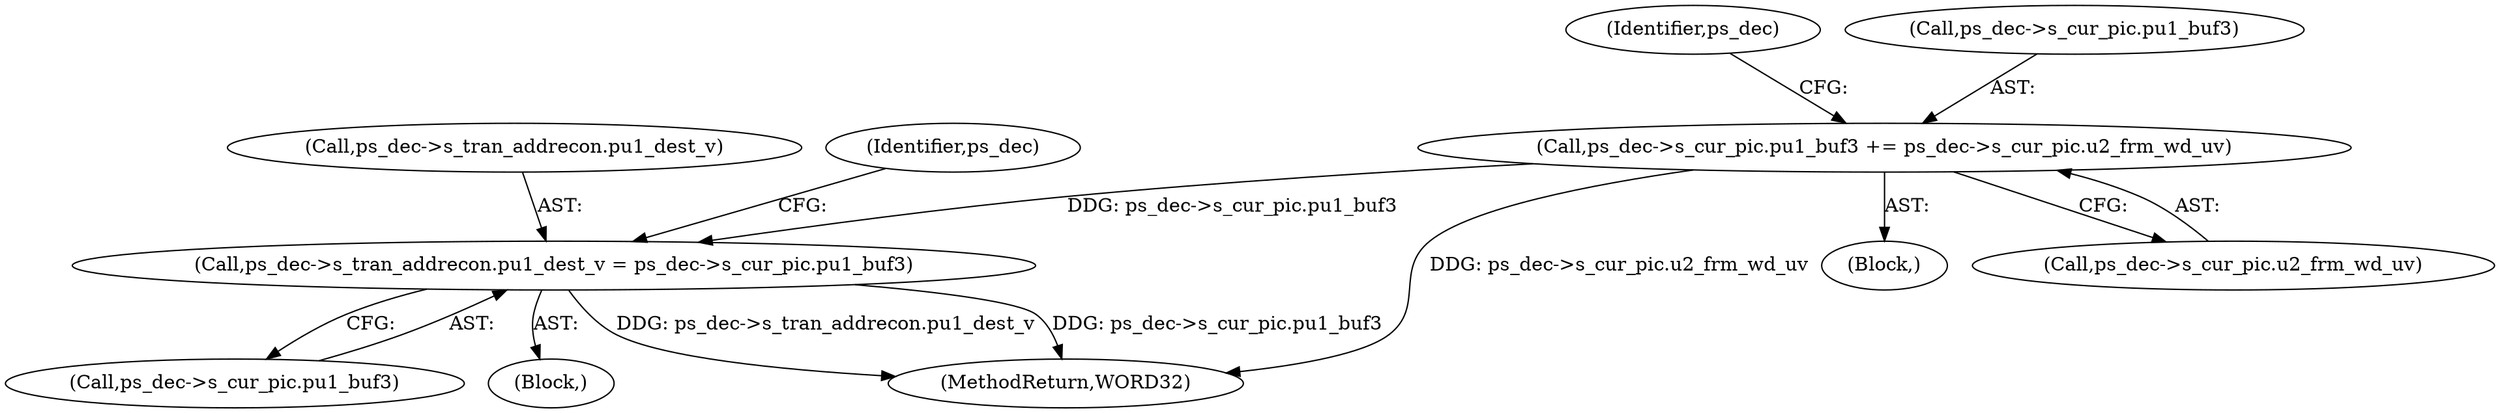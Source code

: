 digraph "0_Android_0b23c81c3dd9ec38f7e6806a3955fed1925541a0_3@pointer" {
"1001818" [label="(Call,ps_dec->s_tran_addrecon.pu1_dest_v = ps_dec->s_cur_pic.pu1_buf3)"];
"1001274" [label="(Call,ps_dec->s_cur_pic.pu1_buf3 += ps_dec->s_cur_pic.u2_frm_wd_uv)"];
"1001819" [label="(Call,ps_dec->s_tran_addrecon.pu1_dest_v)"];
"1001288" [label="(Identifier,ps_dec)"];
"1001275" [label="(Call,ps_dec->s_cur_pic.pu1_buf3)"];
"1001274" [label="(Call,ps_dec->s_cur_pic.pu1_buf3 += ps_dec->s_cur_pic.u2_frm_wd_uv)"];
"1001824" [label="(Call,ps_dec->s_cur_pic.pu1_buf3)"];
"1001818" [label="(Call,ps_dec->s_tran_addrecon.pu1_dest_v = ps_dec->s_cur_pic.pu1_buf3)"];
"1001248" [label="(Block,)"];
"1001737" [label="(Block,)"];
"1001832" [label="(Identifier,ps_dec)"];
"1002159" [label="(MethodReturn,WORD32)"];
"1001280" [label="(Call,ps_dec->s_cur_pic.u2_frm_wd_uv)"];
"1001818" -> "1001737"  [label="AST: "];
"1001818" -> "1001824"  [label="CFG: "];
"1001819" -> "1001818"  [label="AST: "];
"1001824" -> "1001818"  [label="AST: "];
"1001832" -> "1001818"  [label="CFG: "];
"1001818" -> "1002159"  [label="DDG: ps_dec->s_tran_addrecon.pu1_dest_v"];
"1001818" -> "1002159"  [label="DDG: ps_dec->s_cur_pic.pu1_buf3"];
"1001274" -> "1001818"  [label="DDG: ps_dec->s_cur_pic.pu1_buf3"];
"1001274" -> "1001248"  [label="AST: "];
"1001274" -> "1001280"  [label="CFG: "];
"1001275" -> "1001274"  [label="AST: "];
"1001280" -> "1001274"  [label="AST: "];
"1001288" -> "1001274"  [label="CFG: "];
"1001274" -> "1002159"  [label="DDG: ps_dec->s_cur_pic.u2_frm_wd_uv"];
}
